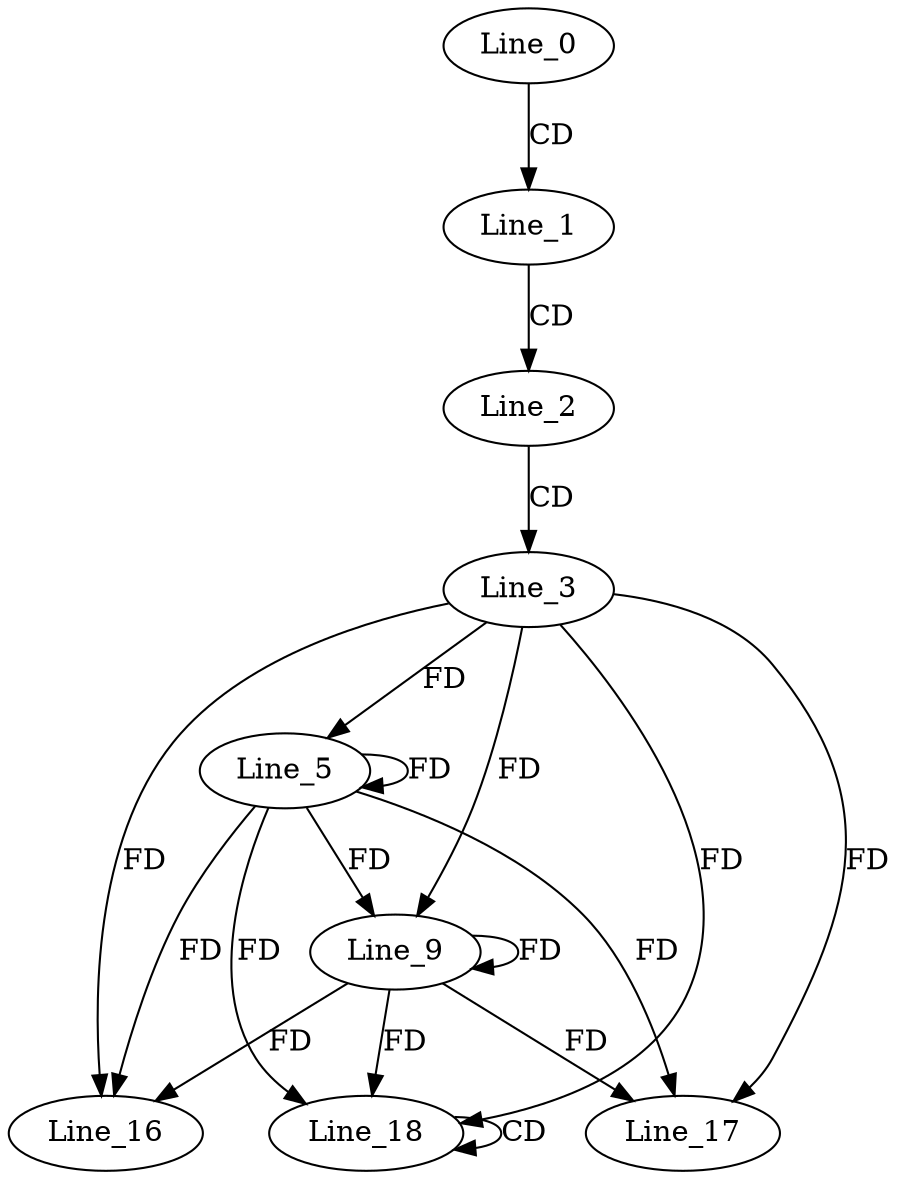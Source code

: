 digraph G {
  Line_0;
  Line_1;
  Line_2;
  Line_3;
  Line_5;
  Line_5;
  Line_9;
  Line_9;
  Line_16;
  Line_17;
  Line_18;
  Line_18;
  Line_0 -> Line_1 [ label="CD" ];
  Line_1 -> Line_2 [ label="CD" ];
  Line_2 -> Line_3 [ label="CD" ];
  Line_3 -> Line_5 [ label="FD" ];
  Line_5 -> Line_5 [ label="FD" ];
  Line_3 -> Line_9 [ label="FD" ];
  Line_5 -> Line_9 [ label="FD" ];
  Line_9 -> Line_9 [ label="FD" ];
  Line_3 -> Line_16 [ label="FD" ];
  Line_5 -> Line_16 [ label="FD" ];
  Line_9 -> Line_16 [ label="FD" ];
  Line_3 -> Line_17 [ label="FD" ];
  Line_5 -> Line_17 [ label="FD" ];
  Line_9 -> Line_17 [ label="FD" ];
  Line_18 -> Line_18 [ label="CD" ];
  Line_3 -> Line_18 [ label="FD" ];
  Line_5 -> Line_18 [ label="FD" ];
  Line_9 -> Line_18 [ label="FD" ];
}
